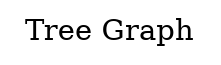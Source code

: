 digraph Tree {

	node [shape = "circle", style = "filled", fillcolor = "red",  fontcolor = "#000000", margin = "0.01"];
	rankdir = "TB";

	label = "Tree Graph";

}
